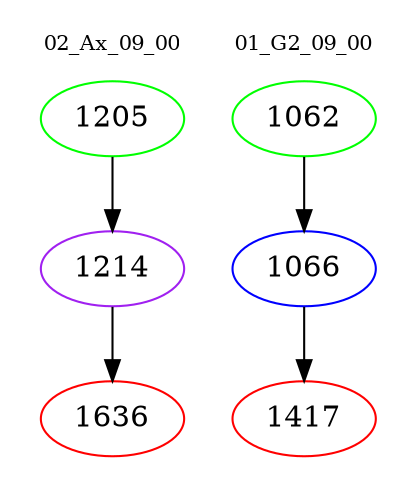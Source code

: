 digraph{
subgraph cluster_0 {
color = white
label = "02_Ax_09_00";
fontsize=10;
T0_1205 [label="1205", color="green"]
T0_1205 -> T0_1214 [color="black"]
T0_1214 [label="1214", color="purple"]
T0_1214 -> T0_1636 [color="black"]
T0_1636 [label="1636", color="red"]
}
subgraph cluster_1 {
color = white
label = "01_G2_09_00";
fontsize=10;
T1_1062 [label="1062", color="green"]
T1_1062 -> T1_1066 [color="black"]
T1_1066 [label="1066", color="blue"]
T1_1066 -> T1_1417 [color="black"]
T1_1417 [label="1417", color="red"]
}
}
